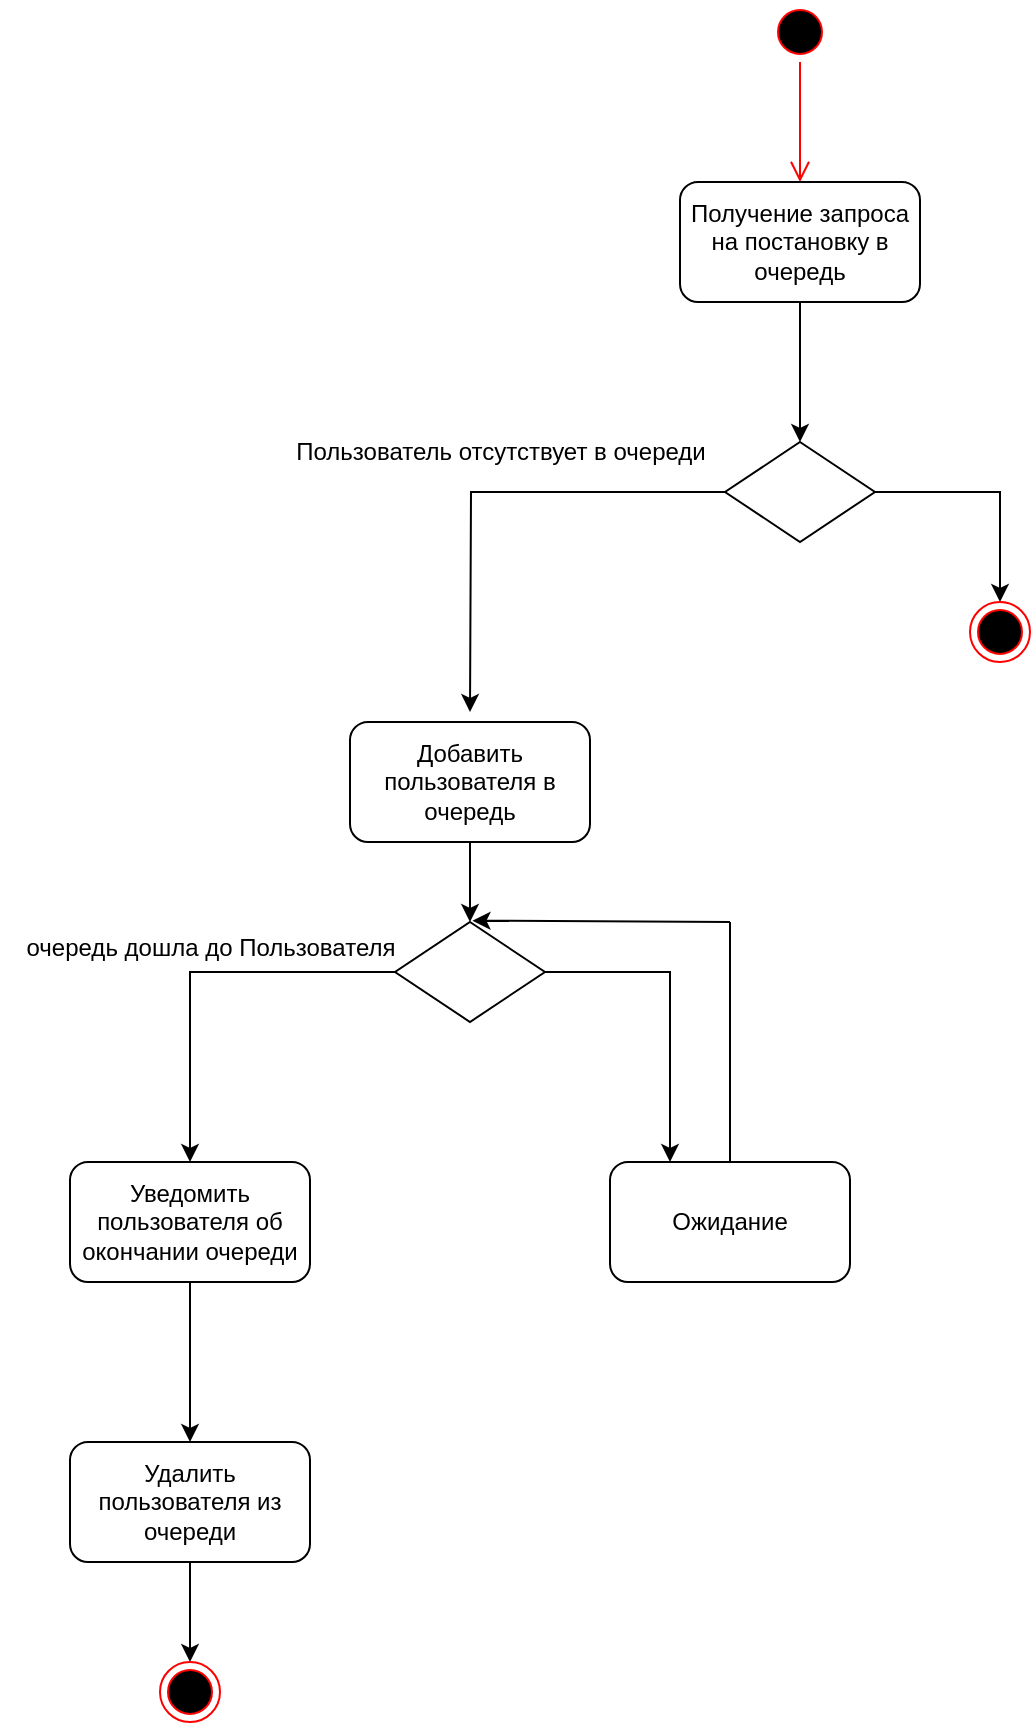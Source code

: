 <mxfile version="21.6.8" type="device">
  <diagram name="Page-1" id="jgSnX_lzOxUU9vwJvQBQ">
    <mxGraphModel dx="651" dy="788" grid="1" gridSize="10" guides="1" tooltips="1" connect="1" arrows="1" fold="1" page="1" pageScale="1" pageWidth="850" pageHeight="1100" math="0" shadow="0">
      <root>
        <mxCell id="0" />
        <mxCell id="1" parent="0" />
        <mxCell id="uqbjPbdOvKg6OFv6Rr6E-1" value="" style="ellipse;html=1;shape=startState;fillColor=#000000;strokeColor=#ff0000;" vertex="1" parent="1">
          <mxGeometry x="460" y="160" width="30" height="30" as="geometry" />
        </mxCell>
        <mxCell id="uqbjPbdOvKg6OFv6Rr6E-2" value="" style="edgeStyle=orthogonalEdgeStyle;html=1;verticalAlign=bottom;endArrow=open;endSize=8;strokeColor=#ff0000;rounded=0;" edge="1" source="uqbjPbdOvKg6OFv6Rr6E-1" parent="1">
          <mxGeometry relative="1" as="geometry">
            <mxPoint x="475" y="250" as="targetPoint" />
          </mxGeometry>
        </mxCell>
        <mxCell id="uqbjPbdOvKg6OFv6Rr6E-5" value="" style="edgeStyle=orthogonalEdgeStyle;rounded=0;orthogonalLoop=1;jettySize=auto;html=1;" edge="1" parent="1" source="uqbjPbdOvKg6OFv6Rr6E-3">
          <mxGeometry relative="1" as="geometry">
            <mxPoint x="475" y="380" as="targetPoint" />
          </mxGeometry>
        </mxCell>
        <mxCell id="uqbjPbdOvKg6OFv6Rr6E-3" value="Получение запроса на постановку в очередь" style="rounded=1;whiteSpace=wrap;html=1;" vertex="1" parent="1">
          <mxGeometry x="415" y="250" width="120" height="60" as="geometry" />
        </mxCell>
        <mxCell id="uqbjPbdOvKg6OFv6Rr6E-15" style="edgeStyle=orthogonalEdgeStyle;rounded=0;orthogonalLoop=1;jettySize=auto;html=1;" edge="1" parent="1" source="uqbjPbdOvKg6OFv6Rr6E-7">
          <mxGeometry relative="1" as="geometry">
            <mxPoint x="310" y="515" as="targetPoint" />
            <mxPoint x="517.5" y="400" as="sourcePoint" />
          </mxGeometry>
        </mxCell>
        <mxCell id="uqbjPbdOvKg6OFv6Rr6E-19" style="edgeStyle=orthogonalEdgeStyle;rounded=0;orthogonalLoop=1;jettySize=auto;html=1;exitX=1;exitY=0.5;exitDx=0;exitDy=0;entryX=0.5;entryY=0;entryDx=0;entryDy=0;" edge="1" parent="1" source="uqbjPbdOvKg6OFv6Rr6E-7" target="uqbjPbdOvKg6OFv6Rr6E-18">
          <mxGeometry relative="1" as="geometry" />
        </mxCell>
        <mxCell id="uqbjPbdOvKg6OFv6Rr6E-7" value="" style="rhombus;whiteSpace=wrap;html=1;" vertex="1" parent="1">
          <mxGeometry x="437.5" y="380" width="75" height="50" as="geometry" />
        </mxCell>
        <mxCell id="uqbjPbdOvKg6OFv6Rr6E-11" value="Пользователь отсутствует в очереди" style="text;html=1;align=center;verticalAlign=middle;resizable=0;points=[];autosize=1;strokeColor=none;fillColor=none;" vertex="1" parent="1">
          <mxGeometry x="210" y="370" width="230" height="30" as="geometry" />
        </mxCell>
        <mxCell id="uqbjPbdOvKg6OFv6Rr6E-21" value="" style="edgeStyle=orthogonalEdgeStyle;rounded=0;orthogonalLoop=1;jettySize=auto;html=1;" edge="1" parent="1" source="uqbjPbdOvKg6OFv6Rr6E-16" target="uqbjPbdOvKg6OFv6Rr6E-20">
          <mxGeometry relative="1" as="geometry" />
        </mxCell>
        <mxCell id="uqbjPbdOvKg6OFv6Rr6E-16" value="Добавить пользователя в очередь" style="rounded=1;whiteSpace=wrap;html=1;" vertex="1" parent="1">
          <mxGeometry x="250" y="520" width="120" height="60" as="geometry" />
        </mxCell>
        <mxCell id="uqbjPbdOvKg6OFv6Rr6E-18" value="" style="ellipse;html=1;shape=endState;fillColor=#000000;strokeColor=#ff0000;" vertex="1" parent="1">
          <mxGeometry x="560" y="460" width="30" height="30" as="geometry" />
        </mxCell>
        <mxCell id="uqbjPbdOvKg6OFv6Rr6E-23" style="edgeStyle=orthogonalEdgeStyle;rounded=0;orthogonalLoop=1;jettySize=auto;html=1;exitX=0;exitY=0.5;exitDx=0;exitDy=0;entryX=0.5;entryY=0;entryDx=0;entryDy=0;" edge="1" parent="1" source="uqbjPbdOvKg6OFv6Rr6E-20" target="uqbjPbdOvKg6OFv6Rr6E-22">
          <mxGeometry relative="1" as="geometry" />
        </mxCell>
        <mxCell id="uqbjPbdOvKg6OFv6Rr6E-26" style="edgeStyle=orthogonalEdgeStyle;rounded=0;orthogonalLoop=1;jettySize=auto;html=1;exitX=1;exitY=0.5;exitDx=0;exitDy=0;entryX=0.25;entryY=0;entryDx=0;entryDy=0;" edge="1" parent="1" source="uqbjPbdOvKg6OFv6Rr6E-20" target="uqbjPbdOvKg6OFv6Rr6E-25">
          <mxGeometry relative="1" as="geometry" />
        </mxCell>
        <mxCell id="uqbjPbdOvKg6OFv6Rr6E-20" value="" style="rhombus;whiteSpace=wrap;html=1;" vertex="1" parent="1">
          <mxGeometry x="272.5" y="620" width="75" height="50" as="geometry" />
        </mxCell>
        <mxCell id="uqbjPbdOvKg6OFv6Rr6E-31" value="" style="edgeStyle=orthogonalEdgeStyle;rounded=0;orthogonalLoop=1;jettySize=auto;html=1;" edge="1" parent="1" source="uqbjPbdOvKg6OFv6Rr6E-22" target="uqbjPbdOvKg6OFv6Rr6E-30">
          <mxGeometry relative="1" as="geometry" />
        </mxCell>
        <mxCell id="uqbjPbdOvKg6OFv6Rr6E-22" value="Уведомить пользователя об окончании очереди" style="rounded=1;whiteSpace=wrap;html=1;" vertex="1" parent="1">
          <mxGeometry x="110" y="740" width="120" height="60" as="geometry" />
        </mxCell>
        <mxCell id="uqbjPbdOvKg6OFv6Rr6E-24" value="очередь дошла до Пользователя&amp;nbsp; &amp;nbsp; &amp;nbsp; &amp;nbsp; &amp;nbsp; &amp;nbsp;&amp;nbsp;" style="text;html=1;align=center;verticalAlign=middle;resizable=0;points=[];autosize=1;strokeColor=none;fillColor=none;" vertex="1" parent="1">
          <mxGeometry x="75" y="618" width="250" height="30" as="geometry" />
        </mxCell>
        <mxCell id="uqbjPbdOvKg6OFv6Rr6E-25" value="Ожидание" style="rounded=1;whiteSpace=wrap;html=1;" vertex="1" parent="1">
          <mxGeometry x="380" y="740" width="120" height="60" as="geometry" />
        </mxCell>
        <mxCell id="uqbjPbdOvKg6OFv6Rr6E-28" value="" style="endArrow=none;html=1;rounded=0;" edge="1" parent="1">
          <mxGeometry width="50" height="50" relative="1" as="geometry">
            <mxPoint x="440" y="740" as="sourcePoint" />
            <mxPoint x="440" y="620" as="targetPoint" />
            <Array as="points">
              <mxPoint x="440" y="710" />
            </Array>
          </mxGeometry>
        </mxCell>
        <mxCell id="uqbjPbdOvKg6OFv6Rr6E-29" value="" style="endArrow=classic;html=1;rounded=0;entryX=0.945;entryY=0.044;entryDx=0;entryDy=0;entryPerimeter=0;" edge="1" parent="1" target="uqbjPbdOvKg6OFv6Rr6E-24">
          <mxGeometry width="50" height="50" relative="1" as="geometry">
            <mxPoint x="440" y="620" as="sourcePoint" />
            <mxPoint x="460" y="590" as="targetPoint" />
          </mxGeometry>
        </mxCell>
        <mxCell id="uqbjPbdOvKg6OFv6Rr6E-33" value="" style="edgeStyle=orthogonalEdgeStyle;rounded=0;orthogonalLoop=1;jettySize=auto;html=1;" edge="1" parent="1" source="uqbjPbdOvKg6OFv6Rr6E-30" target="uqbjPbdOvKg6OFv6Rr6E-32">
          <mxGeometry relative="1" as="geometry" />
        </mxCell>
        <mxCell id="uqbjPbdOvKg6OFv6Rr6E-30" value="Удалить пользователя из очереди" style="whiteSpace=wrap;html=1;rounded=1;" vertex="1" parent="1">
          <mxGeometry x="110" y="880" width="120" height="60" as="geometry" />
        </mxCell>
        <mxCell id="uqbjPbdOvKg6OFv6Rr6E-32" value="" style="ellipse;html=1;shape=endState;fillColor=#000000;strokeColor=#ff0000;" vertex="1" parent="1">
          <mxGeometry x="155" y="990" width="30" height="30" as="geometry" />
        </mxCell>
      </root>
    </mxGraphModel>
  </diagram>
</mxfile>
